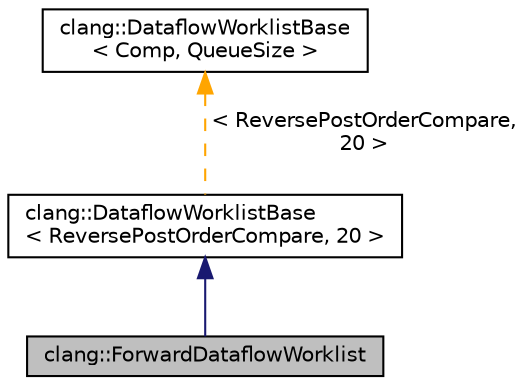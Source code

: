digraph "clang::ForwardDataflowWorklist"
{
 // LATEX_PDF_SIZE
  bgcolor="transparent";
  edge [fontname="Helvetica",fontsize="10",labelfontname="Helvetica",labelfontsize="10"];
  node [fontname="Helvetica",fontsize="10",shape=record];
  Node1 [label="clang::ForwardDataflowWorklist",height=0.2,width=0.4,color="black", fillcolor="grey75", style="filled", fontcolor="black",tooltip="A worklist implementation for forward dataflow analysis."];
  Node2 -> Node1 [dir="back",color="midnightblue",fontsize="10",style="solid",fontname="Helvetica"];
  Node2 [label="clang::DataflowWorklistBase\l\< ReversePostOrderCompare, 20 \>",height=0.2,width=0.4,color="black",URL="$classclang_1_1DataflowWorklistBase.html",tooltip=" "];
  Node3 -> Node2 [dir="back",color="orange",fontsize="10",style="dashed",label=" \< ReversePostOrderCompare,\l 20 \>" ,fontname="Helvetica"];
  Node3 [label="clang::DataflowWorklistBase\l\< Comp, QueueSize \>",height=0.2,width=0.4,color="black",URL="$classclang_1_1DataflowWorklistBase.html",tooltip="A worklist implementation where the enqueued blocks will be dequeued based on the order defined by 'C..."];
}
